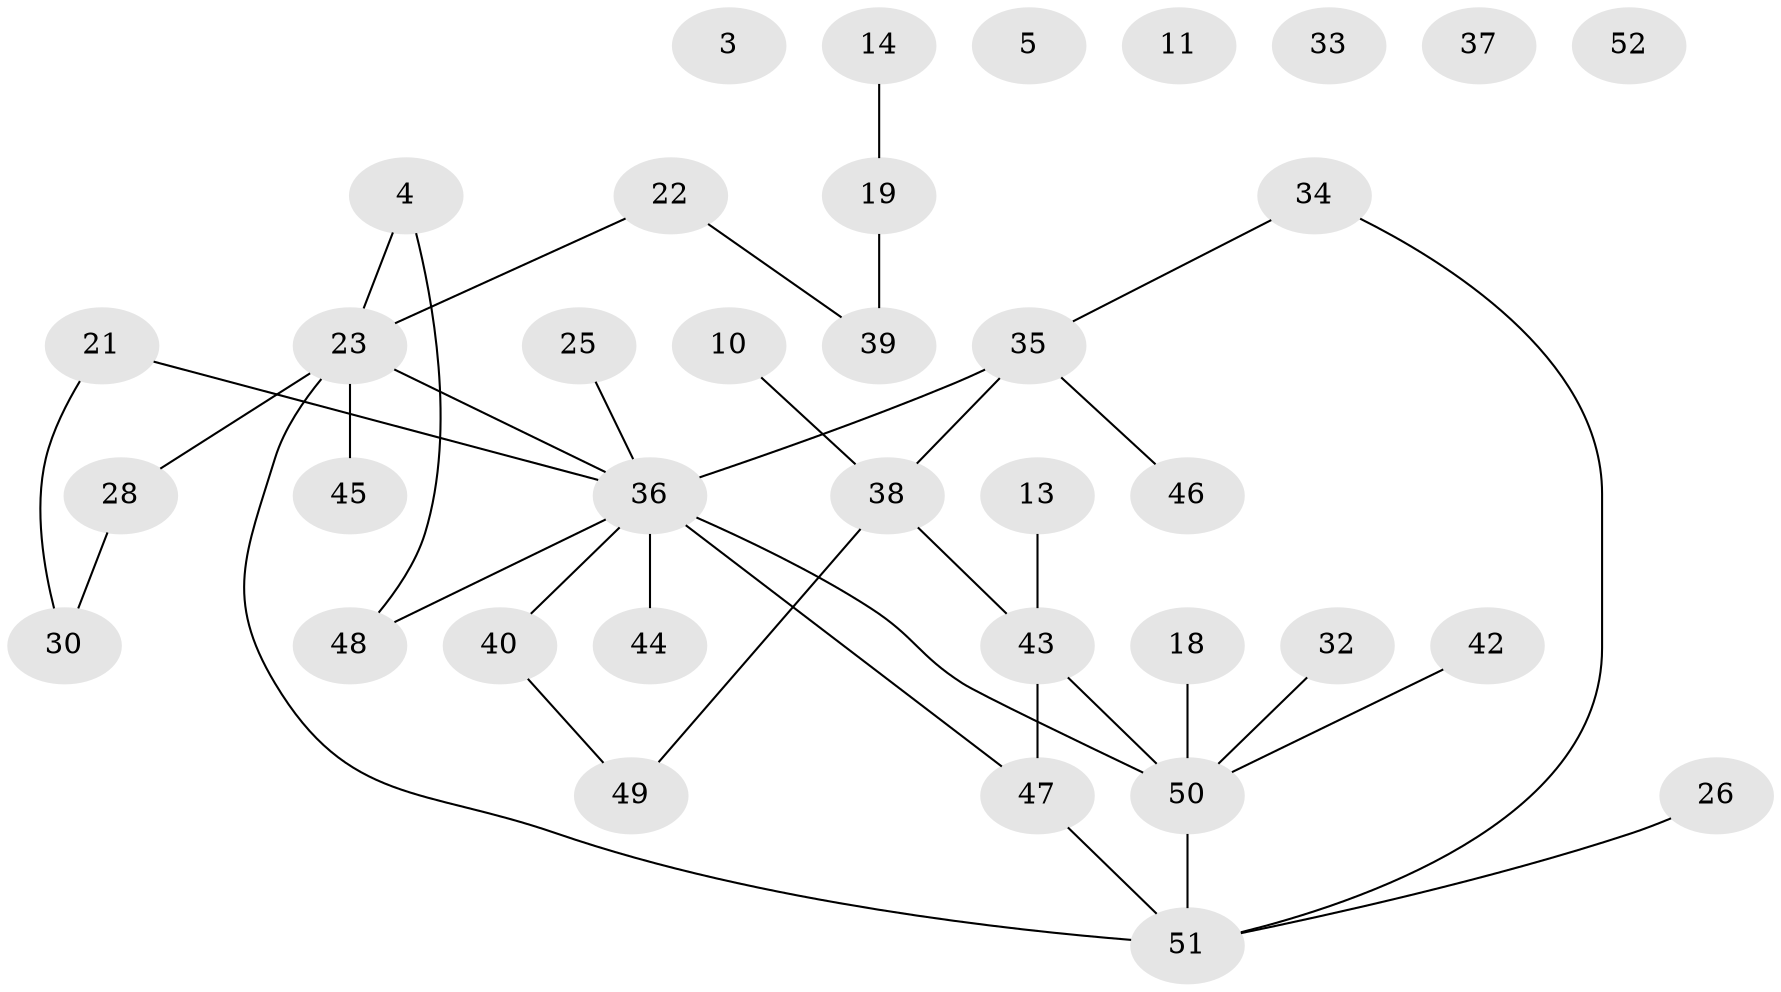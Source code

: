 // original degree distribution, {2: 0.2692307692307692, 4: 0.11538461538461539, 0: 0.11538461538461539, 3: 0.19230769230769232, 1: 0.23076923076923078, 6: 0.038461538461538464, 7: 0.019230769230769232, 5: 0.019230769230769232}
// Generated by graph-tools (version 1.1) at 2025/43/03/04/25 21:43:02]
// undirected, 36 vertices, 37 edges
graph export_dot {
graph [start="1"]
  node [color=gray90,style=filled];
  3;
  4;
  5;
  10;
  11;
  13;
  14;
  18;
  19;
  21 [super="+20"];
  22;
  23 [super="+12+16"];
  25;
  26;
  28;
  30;
  32;
  33;
  34;
  35;
  36 [super="+24+31"];
  37;
  38 [super="+8"];
  39 [super="+17"];
  40;
  42;
  43 [super="+6"];
  44 [super="+41"];
  45;
  46;
  47 [super="+15"];
  48;
  49;
  50 [super="+1+7"];
  51 [super="+27"];
  52;
  4 -- 48;
  4 -- 23;
  10 -- 38;
  13 -- 43;
  14 -- 19;
  18 -- 50;
  19 -- 39;
  21 -- 36;
  21 -- 30;
  22 -- 39;
  22 -- 23;
  23 -- 28;
  23 -- 45;
  23 -- 36 [weight=2];
  23 -- 51;
  25 -- 36;
  26 -- 51;
  28 -- 30;
  32 -- 50;
  34 -- 35;
  34 -- 51;
  35 -- 36 [weight=3];
  35 -- 38 [weight=2];
  35 -- 46;
  36 -- 44 [weight=2];
  36 -- 40;
  36 -- 48;
  36 -- 50 [weight=2];
  36 -- 47;
  38 -- 49;
  38 -- 43;
  40 -- 49;
  42 -- 50;
  43 -- 50;
  43 -- 47;
  47 -- 51;
  50 -- 51;
}
